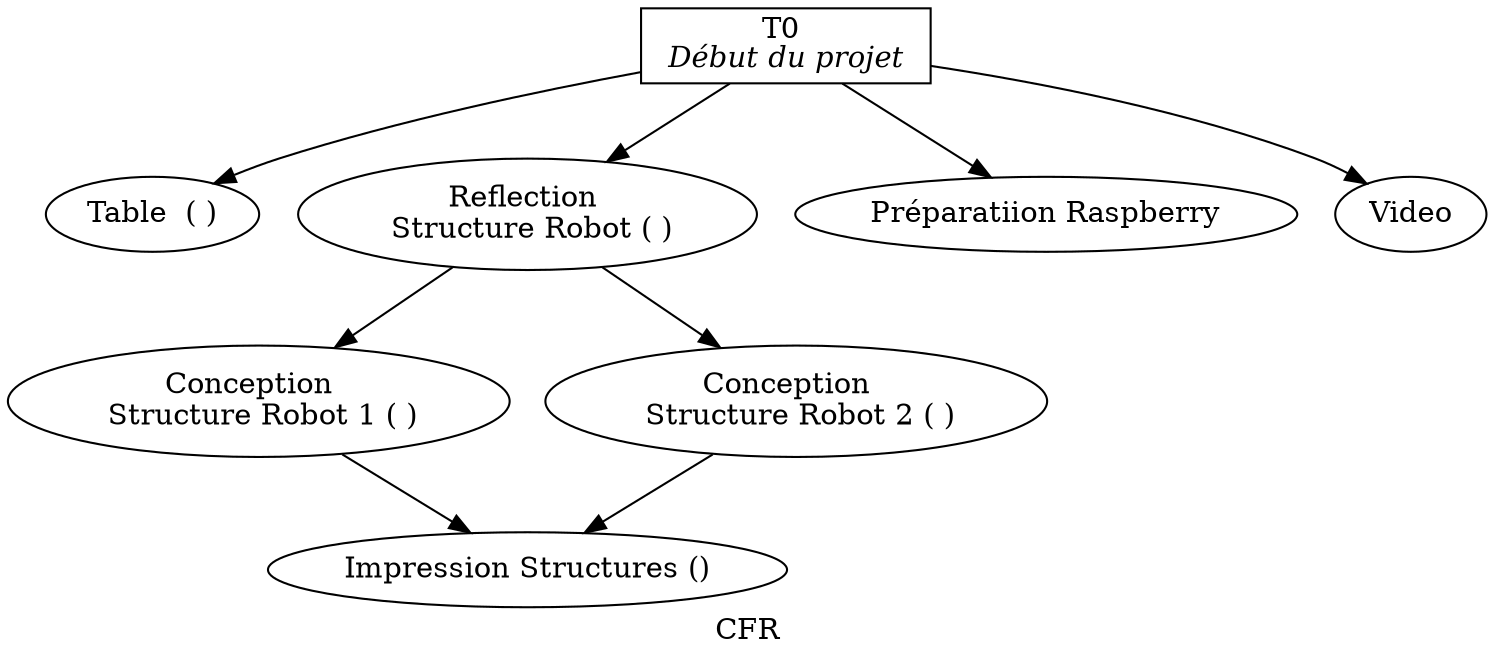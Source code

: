 digraph G {
  
    label ="CFR";
   
    t0		   [label = <T0 <br/> <I>Début du projet </I>>]    
    table_0   	   [label = "Table  ( )"]
    struct_robot   [label = <Reflection <br/> Structure Robot ( )>]
    struct_robot_1 [label = <Conception  <br/> Structure Robot 1 ( )>]
    struct_robot_2 [label = <Conception  <br/> Structure Robot 2 ( )>]
    imp_struct 	   [label = "Impression Structures ()"]
    prepa_os	   [label = "Préparatiion Raspberry"]
    prepa_video    [label = "Video" ]
    
    t0[shape=box];
       
    t0 -> table_0;
    t0 -> struct_robot;
    t0 -> prepa_os;
    t0 -> prepa_video;


    struct_robot -> struct_robot_1;
    struct_robot -> struct_robot_2;

    struct_robot_1 -> imp_struct;
    struct_robot_2 -> imp_struct;
    
}
